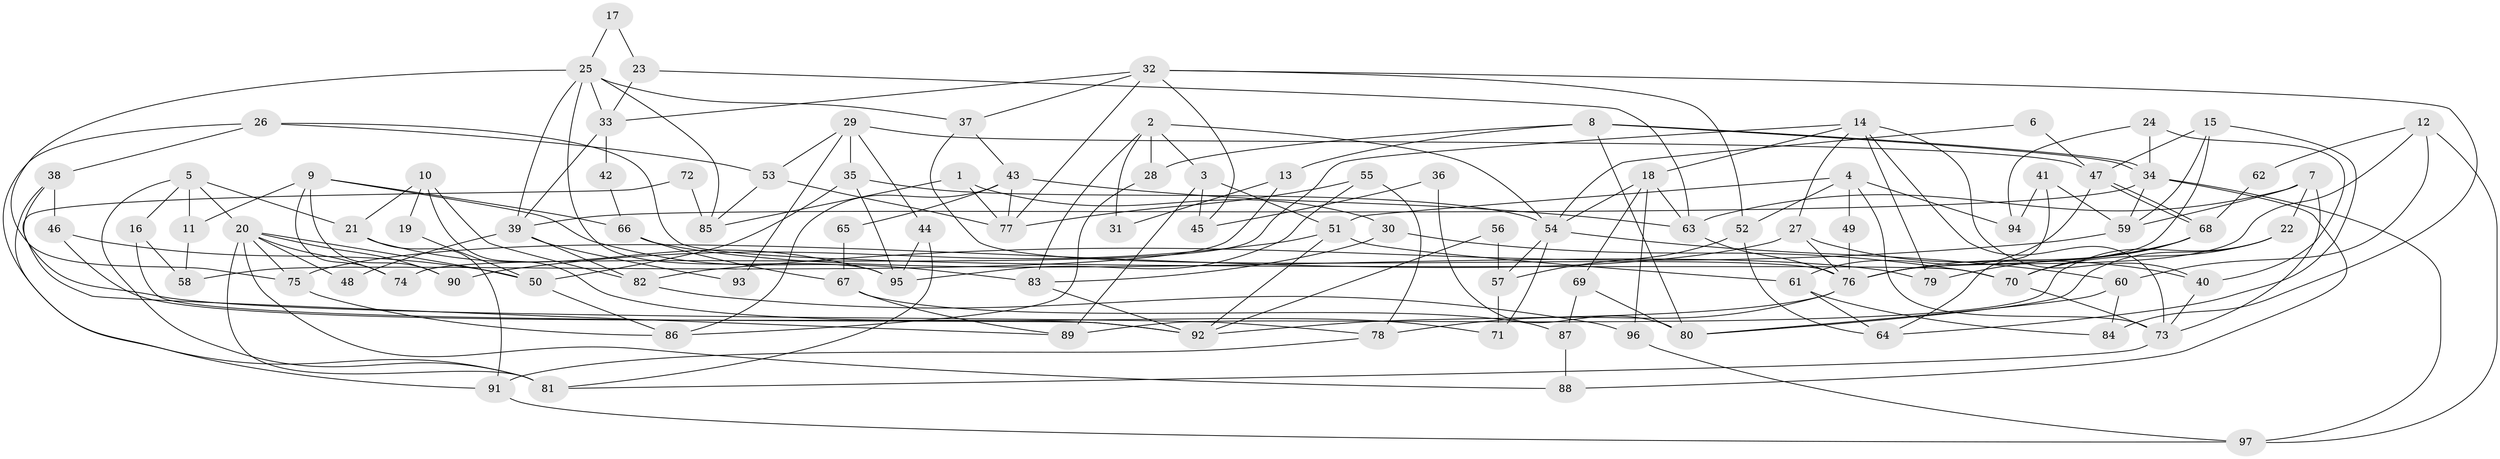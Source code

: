 // Generated by graph-tools (version 1.1) at 2025/15/03/09/25 04:15:08]
// undirected, 97 vertices, 194 edges
graph export_dot {
graph [start="1"]
  node [color=gray90,style=filled];
  1;
  2;
  3;
  4;
  5;
  6;
  7;
  8;
  9;
  10;
  11;
  12;
  13;
  14;
  15;
  16;
  17;
  18;
  19;
  20;
  21;
  22;
  23;
  24;
  25;
  26;
  27;
  28;
  29;
  30;
  31;
  32;
  33;
  34;
  35;
  36;
  37;
  38;
  39;
  40;
  41;
  42;
  43;
  44;
  45;
  46;
  47;
  48;
  49;
  50;
  51;
  52;
  53;
  54;
  55;
  56;
  57;
  58;
  59;
  60;
  61;
  62;
  63;
  64;
  65;
  66;
  67;
  68;
  69;
  70;
  71;
  72;
  73;
  74;
  75;
  76;
  77;
  78;
  79;
  80;
  81;
  82;
  83;
  84;
  85;
  86;
  87;
  88;
  89;
  90;
  91;
  92;
  93;
  94;
  95;
  96;
  97;
  1 -- 85;
  1 -- 30;
  1 -- 77;
  2 -- 54;
  2 -- 83;
  2 -- 3;
  2 -- 28;
  2 -- 31;
  3 -- 51;
  3 -- 45;
  3 -- 89;
  4 -- 94;
  4 -- 73;
  4 -- 49;
  4 -- 51;
  4 -- 52;
  5 -- 20;
  5 -- 81;
  5 -- 11;
  5 -- 16;
  5 -- 21;
  6 -- 54;
  6 -- 47;
  7 -- 63;
  7 -- 59;
  7 -- 22;
  7 -- 73;
  8 -- 28;
  8 -- 34;
  8 -- 34;
  8 -- 13;
  8 -- 80;
  9 -- 90;
  9 -- 74;
  9 -- 11;
  9 -- 66;
  9 -- 83;
  10 -- 21;
  10 -- 71;
  10 -- 19;
  10 -- 82;
  11 -- 58;
  12 -- 97;
  12 -- 76;
  12 -- 60;
  12 -- 62;
  13 -- 58;
  13 -- 31;
  14 -- 73;
  14 -- 18;
  14 -- 27;
  14 -- 40;
  14 -- 74;
  14 -- 79;
  15 -- 76;
  15 -- 47;
  15 -- 59;
  15 -- 64;
  16 -- 92;
  16 -- 58;
  17 -- 25;
  17 -- 23;
  18 -- 96;
  18 -- 69;
  18 -- 54;
  18 -- 63;
  19 -- 50;
  20 -- 50;
  20 -- 81;
  20 -- 48;
  20 -- 74;
  20 -- 75;
  20 -- 88;
  20 -- 90;
  21 -- 91;
  21 -- 95;
  22 -- 70;
  22 -- 80;
  22 -- 89;
  23 -- 63;
  23 -- 33;
  24 -- 34;
  24 -- 40;
  24 -- 94;
  25 -- 95;
  25 -- 33;
  25 -- 37;
  25 -- 39;
  25 -- 75;
  25 -- 85;
  26 -- 81;
  26 -- 70;
  26 -- 38;
  26 -- 53;
  27 -- 75;
  27 -- 40;
  27 -- 76;
  28 -- 86;
  29 -- 53;
  29 -- 35;
  29 -- 44;
  29 -- 47;
  29 -- 93;
  30 -- 70;
  30 -- 83;
  32 -- 37;
  32 -- 52;
  32 -- 33;
  32 -- 45;
  32 -- 77;
  32 -- 84;
  33 -- 39;
  33 -- 42;
  34 -- 59;
  34 -- 39;
  34 -- 88;
  34 -- 97;
  35 -- 50;
  35 -- 54;
  35 -- 95;
  36 -- 80;
  36 -- 45;
  37 -- 76;
  37 -- 43;
  38 -- 78;
  38 -- 46;
  38 -- 91;
  39 -- 48;
  39 -- 82;
  39 -- 93;
  40 -- 73;
  41 -- 59;
  41 -- 64;
  41 -- 94;
  42 -- 66;
  43 -- 77;
  43 -- 63;
  43 -- 65;
  43 -- 86;
  44 -- 95;
  44 -- 81;
  46 -- 92;
  46 -- 50;
  47 -- 68;
  47 -- 68;
  47 -- 61;
  49 -- 76;
  50 -- 86;
  51 -- 61;
  51 -- 90;
  51 -- 92;
  52 -- 64;
  52 -- 57;
  53 -- 77;
  53 -- 85;
  54 -- 60;
  54 -- 57;
  54 -- 71;
  55 -- 95;
  55 -- 77;
  55 -- 78;
  56 -- 57;
  56 -- 92;
  57 -- 71;
  59 -- 82;
  60 -- 80;
  60 -- 84;
  61 -- 84;
  61 -- 64;
  62 -- 68;
  63 -- 76;
  65 -- 67;
  66 -- 79;
  66 -- 67;
  67 -- 89;
  67 -- 87;
  68 -- 76;
  68 -- 70;
  68 -- 79;
  69 -- 87;
  69 -- 80;
  70 -- 73;
  72 -- 89;
  72 -- 85;
  73 -- 81;
  75 -- 86;
  76 -- 78;
  76 -- 92;
  78 -- 91;
  82 -- 96;
  83 -- 92;
  87 -- 88;
  91 -- 97;
  96 -- 97;
}
